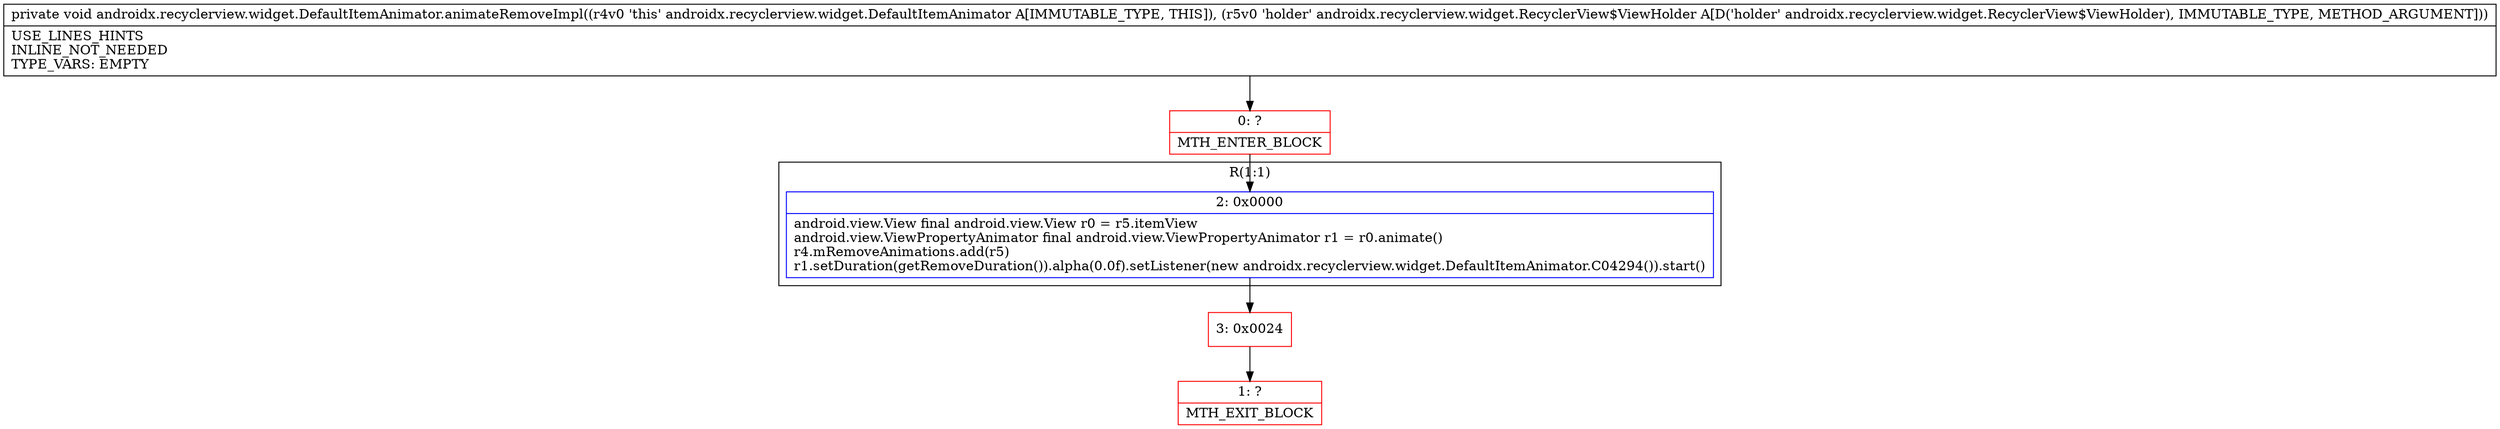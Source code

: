 digraph "CFG forandroidx.recyclerview.widget.DefaultItemAnimator.animateRemoveImpl(Landroidx\/recyclerview\/widget\/RecyclerView$ViewHolder;)V" {
subgraph cluster_Region_18785434 {
label = "R(1:1)";
node [shape=record,color=blue];
Node_2 [shape=record,label="{2\:\ 0x0000|android.view.View final android.view.View r0 = r5.itemView\landroid.view.ViewPropertyAnimator final android.view.ViewPropertyAnimator r1 = r0.animate()\lr4.mRemoveAnimations.add(r5)\lr1.setDuration(getRemoveDuration()).alpha(0.0f).setListener(new androidx.recyclerview.widget.DefaultItemAnimator.C04294()).start()\l}"];
}
Node_0 [shape=record,color=red,label="{0\:\ ?|MTH_ENTER_BLOCK\l}"];
Node_3 [shape=record,color=red,label="{3\:\ 0x0024}"];
Node_1 [shape=record,color=red,label="{1\:\ ?|MTH_EXIT_BLOCK\l}"];
MethodNode[shape=record,label="{private void androidx.recyclerview.widget.DefaultItemAnimator.animateRemoveImpl((r4v0 'this' androidx.recyclerview.widget.DefaultItemAnimator A[IMMUTABLE_TYPE, THIS]), (r5v0 'holder' androidx.recyclerview.widget.RecyclerView$ViewHolder A[D('holder' androidx.recyclerview.widget.RecyclerView$ViewHolder), IMMUTABLE_TYPE, METHOD_ARGUMENT]))  | USE_LINES_HINTS\lINLINE_NOT_NEEDED\lTYPE_VARS: EMPTY\l}"];
MethodNode -> Node_0;Node_2 -> Node_3;
Node_0 -> Node_2;
Node_3 -> Node_1;
}

